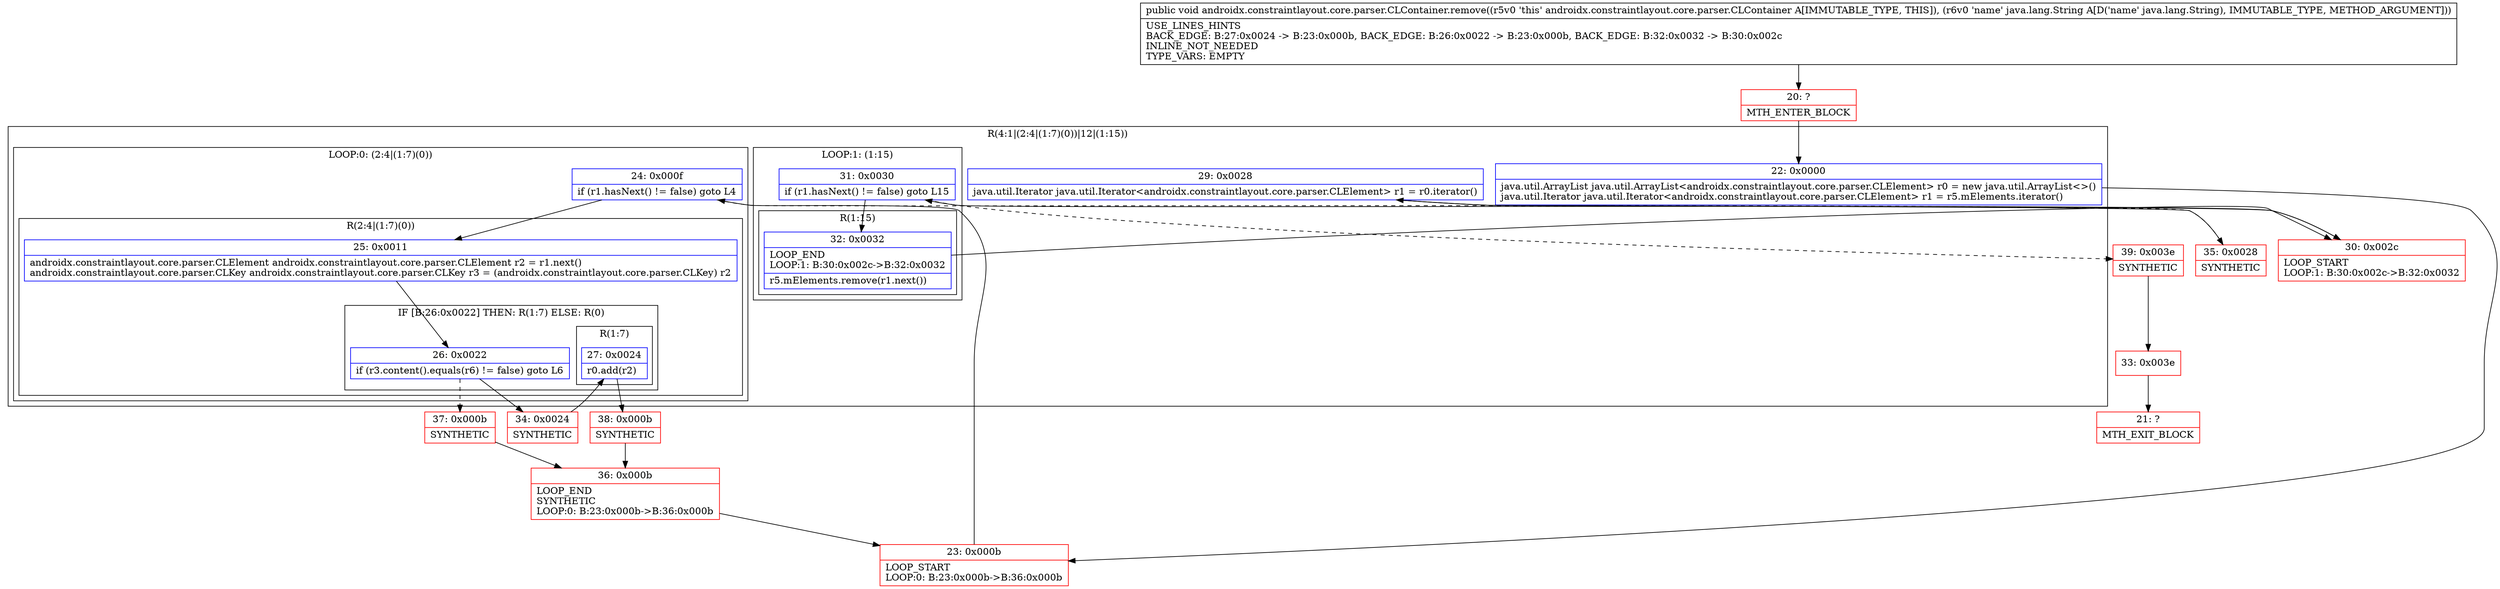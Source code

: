 digraph "CFG forandroidx.constraintlayout.core.parser.CLContainer.remove(Ljava\/lang\/String;)V" {
subgraph cluster_Region_1098851562 {
label = "R(4:1|(2:4|(1:7)(0))|12|(1:15))";
node [shape=record,color=blue];
Node_22 [shape=record,label="{22\:\ 0x0000|java.util.ArrayList java.util.ArrayList\<androidx.constraintlayout.core.parser.CLElement\> r0 = new java.util.ArrayList\<\>()\ljava.util.Iterator java.util.Iterator\<androidx.constraintlayout.core.parser.CLElement\> r1 = r5.mElements.iterator()\l}"];
subgraph cluster_LoopRegion_1108530353 {
label = "LOOP:0: (2:4|(1:7)(0))";
node [shape=record,color=blue];
Node_24 [shape=record,label="{24\:\ 0x000f|if (r1.hasNext() != false) goto L4\l}"];
subgraph cluster_Region_182966627 {
label = "R(2:4|(1:7)(0))";
node [shape=record,color=blue];
Node_25 [shape=record,label="{25\:\ 0x0011|androidx.constraintlayout.core.parser.CLElement androidx.constraintlayout.core.parser.CLElement r2 = r1.next()\landroidx.constraintlayout.core.parser.CLKey androidx.constraintlayout.core.parser.CLKey r3 = (androidx.constraintlayout.core.parser.CLKey) r2\l}"];
subgraph cluster_IfRegion_1704254233 {
label = "IF [B:26:0x0022] THEN: R(1:7) ELSE: R(0)";
node [shape=record,color=blue];
Node_26 [shape=record,label="{26\:\ 0x0022|if (r3.content().equals(r6) != false) goto L6\l}"];
subgraph cluster_Region_2110773132 {
label = "R(1:7)";
node [shape=record,color=blue];
Node_27 [shape=record,label="{27\:\ 0x0024|r0.add(r2)\l}"];
}
subgraph cluster_Region_239984684 {
label = "R(0)";
node [shape=record,color=blue];
}
}
}
}
Node_29 [shape=record,label="{29\:\ 0x0028|java.util.Iterator java.util.Iterator\<androidx.constraintlayout.core.parser.CLElement\> r1 = r0.iterator()\l}"];
subgraph cluster_LoopRegion_839382177 {
label = "LOOP:1: (1:15)";
node [shape=record,color=blue];
Node_31 [shape=record,label="{31\:\ 0x0030|if (r1.hasNext() != false) goto L15\l}"];
subgraph cluster_Region_829892314 {
label = "R(1:15)";
node [shape=record,color=blue];
Node_32 [shape=record,label="{32\:\ 0x0032|LOOP_END\lLOOP:1: B:30:0x002c\-\>B:32:0x0032\l|r5.mElements.remove(r1.next())\l}"];
}
}
}
Node_20 [shape=record,color=red,label="{20\:\ ?|MTH_ENTER_BLOCK\l}"];
Node_23 [shape=record,color=red,label="{23\:\ 0x000b|LOOP_START\lLOOP:0: B:23:0x000b\-\>B:36:0x000b\l}"];
Node_34 [shape=record,color=red,label="{34\:\ 0x0024|SYNTHETIC\l}"];
Node_38 [shape=record,color=red,label="{38\:\ 0x000b|SYNTHETIC\l}"];
Node_36 [shape=record,color=red,label="{36\:\ 0x000b|LOOP_END\lSYNTHETIC\lLOOP:0: B:23:0x000b\-\>B:36:0x000b\l}"];
Node_37 [shape=record,color=red,label="{37\:\ 0x000b|SYNTHETIC\l}"];
Node_35 [shape=record,color=red,label="{35\:\ 0x0028|SYNTHETIC\l}"];
Node_30 [shape=record,color=red,label="{30\:\ 0x002c|LOOP_START\lLOOP:1: B:30:0x002c\-\>B:32:0x0032\l}"];
Node_39 [shape=record,color=red,label="{39\:\ 0x003e|SYNTHETIC\l}"];
Node_33 [shape=record,color=red,label="{33\:\ 0x003e}"];
Node_21 [shape=record,color=red,label="{21\:\ ?|MTH_EXIT_BLOCK\l}"];
MethodNode[shape=record,label="{public void androidx.constraintlayout.core.parser.CLContainer.remove((r5v0 'this' androidx.constraintlayout.core.parser.CLContainer A[IMMUTABLE_TYPE, THIS]), (r6v0 'name' java.lang.String A[D('name' java.lang.String), IMMUTABLE_TYPE, METHOD_ARGUMENT]))  | USE_LINES_HINTS\lBACK_EDGE: B:27:0x0024 \-\> B:23:0x000b, BACK_EDGE: B:26:0x0022 \-\> B:23:0x000b, BACK_EDGE: B:32:0x0032 \-\> B:30:0x002c\lINLINE_NOT_NEEDED\lTYPE_VARS: EMPTY\l}"];
MethodNode -> Node_20;Node_22 -> Node_23;
Node_24 -> Node_25;
Node_24 -> Node_35[style=dashed];
Node_25 -> Node_26;
Node_26 -> Node_34;
Node_26 -> Node_37[style=dashed];
Node_27 -> Node_38;
Node_29 -> Node_30;
Node_31 -> Node_32;
Node_31 -> Node_39[style=dashed];
Node_32 -> Node_30;
Node_20 -> Node_22;
Node_23 -> Node_24;
Node_34 -> Node_27;
Node_38 -> Node_36;
Node_36 -> Node_23;
Node_37 -> Node_36;
Node_35 -> Node_29;
Node_30 -> Node_31;
Node_39 -> Node_33;
Node_33 -> Node_21;
}

